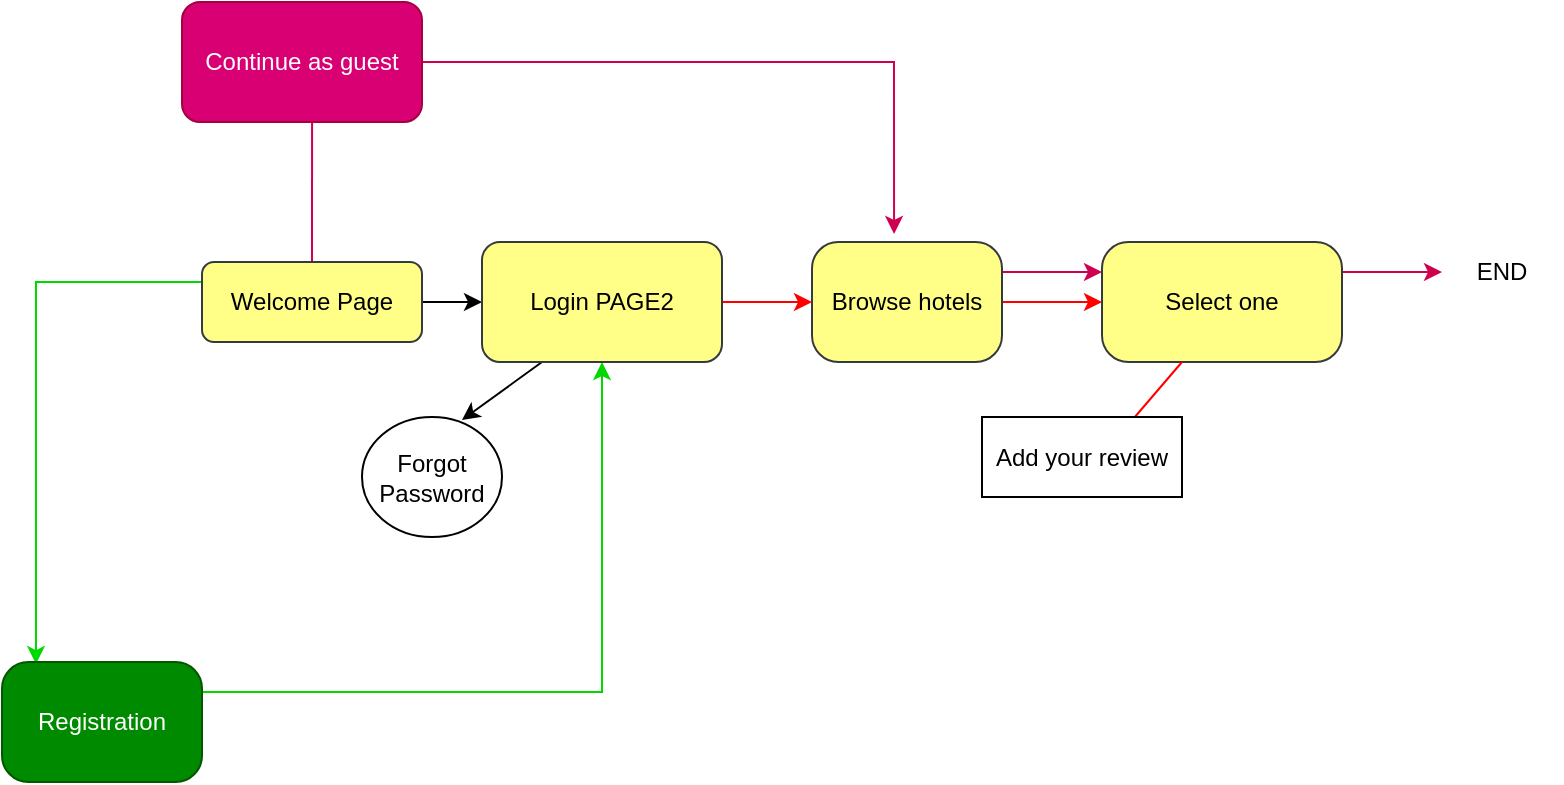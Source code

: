 <mxfile version="17.1.3" type="github">
  <diagram id="C5RBs43oDa-KdzZeNtuy" name="Page-1">
    <mxGraphModel dx="1773" dy="1842" grid="1" gridSize="10" guides="1" tooltips="1" connect="1" arrows="1" fold="1" page="1" pageScale="1" pageWidth="827" pageHeight="1169" math="0" shadow="0">
      <root>
        <mxCell id="WIyWlLk6GJQsqaUBKTNV-0" />
        <mxCell id="WIyWlLk6GJQsqaUBKTNV-1" parent="WIyWlLk6GJQsqaUBKTNV-0" />
        <mxCell id="YYhmIx8yX8eYOARablOY-33" style="edgeStyle=orthogonalEdgeStyle;rounded=0;orthogonalLoop=1;jettySize=auto;html=1;entryX=0;entryY=0.5;entryDx=0;entryDy=0;" edge="1" parent="WIyWlLk6GJQsqaUBKTNV-1" source="WIyWlLk6GJQsqaUBKTNV-3" target="YYhmIx8yX8eYOARablOY-14">
          <mxGeometry relative="1" as="geometry" />
        </mxCell>
        <mxCell id="YYhmIx8yX8eYOARablOY-50" style="rounded=0;orthogonalLoop=1;jettySize=auto;html=1;exitX=0;exitY=0.25;exitDx=0;exitDy=0;entryX=0.17;entryY=0.017;entryDx=0;entryDy=0;strokeColor=#00D900;entryPerimeter=0;edgeStyle=orthogonalEdgeStyle;" edge="1" parent="WIyWlLk6GJQsqaUBKTNV-1" source="WIyWlLk6GJQsqaUBKTNV-3" target="YYhmIx8yX8eYOARablOY-2">
          <mxGeometry relative="1" as="geometry" />
        </mxCell>
        <mxCell id="YYhmIx8yX8eYOARablOY-55" style="edgeStyle=orthogonalEdgeStyle;rounded=0;orthogonalLoop=1;jettySize=auto;html=1;exitX=0.5;exitY=0;exitDx=0;exitDy=0;entryX=0.542;entryY=0.833;entryDx=0;entryDy=0;entryPerimeter=0;strokeColor=#CF0050;" edge="1" parent="WIyWlLk6GJQsqaUBKTNV-1" source="WIyWlLk6GJQsqaUBKTNV-3" target="YYhmIx8yX8eYOARablOY-29">
          <mxGeometry relative="1" as="geometry" />
        </mxCell>
        <mxCell id="WIyWlLk6GJQsqaUBKTNV-3" value="Welcome Page" style="rounded=1;whiteSpace=wrap;html=1;fontSize=12;glass=0;strokeWidth=1;shadow=0;fillColor=#ffff88;strokeColor=#36393d;" parent="WIyWlLk6GJQsqaUBKTNV-1" vertex="1">
          <mxGeometry x="50" y="70" width="110" height="40" as="geometry" />
        </mxCell>
        <mxCell id="YYhmIx8yX8eYOARablOY-54" style="edgeStyle=orthogonalEdgeStyle;rounded=0;orthogonalLoop=1;jettySize=auto;html=1;exitX=1;exitY=0.25;exitDx=0;exitDy=0;entryX=0.5;entryY=1;entryDx=0;entryDy=0;strokeColor=#00D900;" edge="1" parent="WIyWlLk6GJQsqaUBKTNV-1" source="YYhmIx8yX8eYOARablOY-2" target="YYhmIx8yX8eYOARablOY-14">
          <mxGeometry relative="1" as="geometry" />
        </mxCell>
        <mxCell id="YYhmIx8yX8eYOARablOY-2" value="Registration" style="whiteSpace=wrap;html=1;rounded=1;glass=0;strokeWidth=1;shadow=0;arcSize=22;fillColor=#008a00;fontColor=#ffffff;strokeColor=#005700;" vertex="1" parent="WIyWlLk6GJQsqaUBKTNV-1">
          <mxGeometry x="-50" y="270" width="100" height="60" as="geometry" />
        </mxCell>
        <mxCell id="YYhmIx8yX8eYOARablOY-7" value="" style="edgeStyle=orthogonalEdgeStyle;rounded=0;orthogonalLoop=1;jettySize=auto;html=1;strokeColor=#FF0000;" edge="1" parent="WIyWlLk6GJQsqaUBKTNV-1" source="YYhmIx8yX8eYOARablOY-4" target="YYhmIx8yX8eYOARablOY-6">
          <mxGeometry relative="1" as="geometry" />
        </mxCell>
        <mxCell id="YYhmIx8yX8eYOARablOY-44" style="edgeStyle=orthogonalEdgeStyle;rounded=0;orthogonalLoop=1;jettySize=auto;html=1;exitX=1;exitY=0.25;exitDx=0;exitDy=0;entryX=0;entryY=0.25;entryDx=0;entryDy=0;fillColor=#d80073;strokeColor=#CF0050;" edge="1" parent="WIyWlLk6GJQsqaUBKTNV-1" source="YYhmIx8yX8eYOARablOY-4" target="YYhmIx8yX8eYOARablOY-6">
          <mxGeometry relative="1" as="geometry" />
        </mxCell>
        <mxCell id="YYhmIx8yX8eYOARablOY-4" value="Browse hotels" style="whiteSpace=wrap;html=1;rounded=1;glass=0;strokeWidth=1;shadow=0;arcSize=22;fillColor=#ffff88;strokeColor=#36393d;" vertex="1" parent="WIyWlLk6GJQsqaUBKTNV-1">
          <mxGeometry x="355" y="60" width="95" height="60" as="geometry" />
        </mxCell>
        <mxCell id="YYhmIx8yX8eYOARablOY-45" style="edgeStyle=orthogonalEdgeStyle;rounded=0;orthogonalLoop=1;jettySize=auto;html=1;exitX=1;exitY=0.25;exitDx=0;exitDy=0;fillColor=#d80073;strokeColor=#CF0050;" edge="1" parent="WIyWlLk6GJQsqaUBKTNV-1" source="YYhmIx8yX8eYOARablOY-6">
          <mxGeometry relative="1" as="geometry">
            <mxPoint x="670" y="75" as="targetPoint" />
          </mxGeometry>
        </mxCell>
        <mxCell id="YYhmIx8yX8eYOARablOY-6" value="Select one" style="whiteSpace=wrap;html=1;rounded=1;glass=0;strokeWidth=1;shadow=0;arcSize=22;fillColor=#ffff88;strokeColor=#36393d;" vertex="1" parent="WIyWlLk6GJQsqaUBKTNV-1">
          <mxGeometry x="500" y="60" width="120" height="60" as="geometry" />
        </mxCell>
        <mxCell id="YYhmIx8yX8eYOARablOY-34" style="edgeStyle=orthogonalEdgeStyle;rounded=0;orthogonalLoop=1;jettySize=auto;html=1;exitX=1;exitY=0.5;exitDx=0;exitDy=0;entryX=0;entryY=0.5;entryDx=0;entryDy=0;strokeColor=#FF0000;" edge="1" parent="WIyWlLk6GJQsqaUBKTNV-1" source="YYhmIx8yX8eYOARablOY-14" target="YYhmIx8yX8eYOARablOY-4">
          <mxGeometry relative="1" as="geometry" />
        </mxCell>
        <mxCell id="YYhmIx8yX8eYOARablOY-51" style="edgeStyle=none;rounded=0;orthogonalLoop=1;jettySize=auto;html=1;exitX=0.25;exitY=1;exitDx=0;exitDy=0;entryX=0.714;entryY=0.025;entryDx=0;entryDy=0;entryPerimeter=0;strokeColor=#000000;" edge="1" parent="WIyWlLk6GJQsqaUBKTNV-1" source="YYhmIx8yX8eYOARablOY-14" target="YYhmIx8yX8eYOARablOY-21">
          <mxGeometry relative="1" as="geometry" />
        </mxCell>
        <mxCell id="YYhmIx8yX8eYOARablOY-14" value="Login PAGE2" style="whiteSpace=wrap;html=1;rounded=1;glass=0;strokeWidth=1;shadow=0;fillColor=#ffff88;strokeColor=#36393d;" vertex="1" parent="WIyWlLk6GJQsqaUBKTNV-1">
          <mxGeometry x="190" y="60" width="120" height="60" as="geometry" />
        </mxCell>
        <mxCell id="YYhmIx8yX8eYOARablOY-21" value="Forgot Password" style="ellipse;whiteSpace=wrap;html=1;rounded=1;glass=0;strokeWidth=1;shadow=0;" vertex="1" parent="WIyWlLk6GJQsqaUBKTNV-1">
          <mxGeometry x="130" y="147.5" width="70" height="60" as="geometry" />
        </mxCell>
        <mxCell id="YYhmIx8yX8eYOARablOY-31" style="edgeStyle=orthogonalEdgeStyle;rounded=0;orthogonalLoop=1;jettySize=auto;html=1;entryX=0.432;entryY=-0.067;entryDx=0;entryDy=0;entryPerimeter=0;fillColor=#d80073;strokeColor=#CF0050;" edge="1" parent="WIyWlLk6GJQsqaUBKTNV-1" source="YYhmIx8yX8eYOARablOY-29" target="YYhmIx8yX8eYOARablOY-4">
          <mxGeometry relative="1" as="geometry">
            <mxPoint x="320" y="90" as="targetPoint" />
          </mxGeometry>
        </mxCell>
        <mxCell id="YYhmIx8yX8eYOARablOY-29" value="Continue as guest" style="whiteSpace=wrap;html=1;rounded=1;glass=0;strokeWidth=1;shadow=0;fillColor=#d80073;fontColor=#ffffff;strokeColor=#A50040;" vertex="1" parent="WIyWlLk6GJQsqaUBKTNV-1">
          <mxGeometry x="40" y="-60" width="120" height="60" as="geometry" />
        </mxCell>
        <mxCell id="YYhmIx8yX8eYOARablOY-41" value="" style="endArrow=none;html=1;rounded=0;strokeColor=#FF0000;" edge="1" parent="WIyWlLk6GJQsqaUBKTNV-1">
          <mxGeometry width="50" height="50" relative="1" as="geometry">
            <mxPoint x="510" y="155" as="sourcePoint" />
            <mxPoint x="540" y="120" as="targetPoint" />
          </mxGeometry>
        </mxCell>
        <mxCell id="YYhmIx8yX8eYOARablOY-43" value="Add your review" style="rounded=0;whiteSpace=wrap;html=1;" vertex="1" parent="WIyWlLk6GJQsqaUBKTNV-1">
          <mxGeometry x="440" y="147.5" width="100" height="40" as="geometry" />
        </mxCell>
        <mxCell id="YYhmIx8yX8eYOARablOY-46" value="END" style="text;html=1;strokeColor=none;fillColor=none;align=center;verticalAlign=middle;whiteSpace=wrap;rounded=0;" vertex="1" parent="WIyWlLk6GJQsqaUBKTNV-1">
          <mxGeometry x="670" y="60" width="60" height="30" as="geometry" />
        </mxCell>
      </root>
    </mxGraphModel>
  </diagram>
</mxfile>
